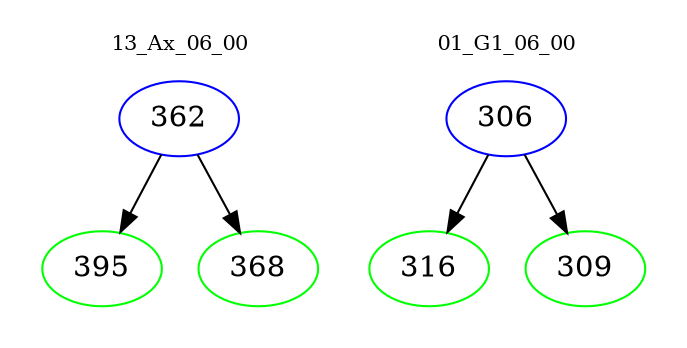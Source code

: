 digraph{
subgraph cluster_0 {
color = white
label = "13_Ax_06_00";
fontsize=10;
T0_362 [label="362", color="blue"]
T0_362 -> T0_395 [color="black"]
T0_395 [label="395", color="green"]
T0_362 -> T0_368 [color="black"]
T0_368 [label="368", color="green"]
}
subgraph cluster_1 {
color = white
label = "01_G1_06_00";
fontsize=10;
T1_306 [label="306", color="blue"]
T1_306 -> T1_316 [color="black"]
T1_316 [label="316", color="green"]
T1_306 -> T1_309 [color="black"]
T1_309 [label="309", color="green"]
}
}
